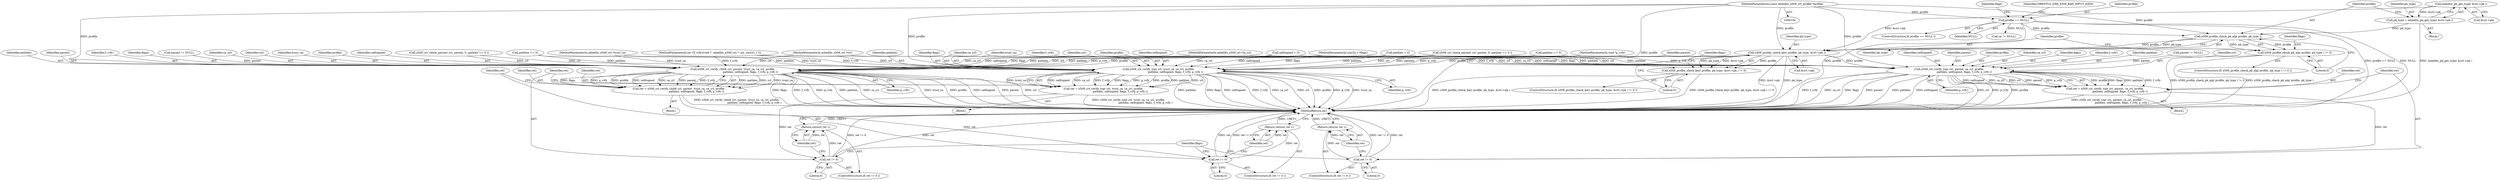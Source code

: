 digraph "1_mbedtls_d15795acd5074e0b44e71f7ede8bdfe1b48591fc@pointer" {
"1000325" [label="(Call,x509_profile_check_pk_alg( profile, pk_type ))"];
"1000132" [label="(Call,profile == NULL)"];
"1000108" [label="(MethodParameterIn,const mbedtls_x509_crt_profile *profile)"];
"1000316" [label="(Call,pk_type = mbedtls_pk_get_type( &crt->pk ))"];
"1000318" [label="(Call,mbedtls_pk_get_type( &crt->pk ))"];
"1000324" [label="(Call,x509_profile_check_pk_alg( profile, pk_type ) != 0)"];
"1000335" [label="(Call,x509_profile_check_key( profile, pk_type, &crt->pk ))"];
"1000334" [label="(Call,x509_profile_check_key( profile, pk_type, &crt->pk ) != 0)"];
"1000378" [label="(Call,x509_crt_verify_top( crt, parent, ca_crl, profile,\n                                    pathlen, selfsigned, flags, f_vrfy, p_vrfy ))"];
"1000376" [label="(Call,ret = x509_crt_verify_top( crt, parent, ca_crl, profile,\n                                    pathlen, selfsigned, flags, f_vrfy, p_vrfy ))"];
"1000389" [label="(Call,ret != 0)"];
"1000392" [label="(Return,return( ret );)"];
"1000428" [label="(Call,x509_crt_verify_child( crt, parent, trust_ca, ca_crl, profile,\n                                          pathlen, selfsigned, flags, f_vrfy, p_vrfy ))"];
"1000426" [label="(Call,ret = x509_crt_verify_child( crt, parent, trust_ca, ca_crl, profile,\n                                          pathlen, selfsigned, flags, f_vrfy, p_vrfy ))"];
"1000440" [label="(Call,ret != 0)"];
"1000443" [label="(Return,return( ret );)"];
"1000449" [label="(Call,x509_crt_verify_top( crt, trust_ca, ca_crl, profile,\n                                        pathlen, selfsigned, flags, f_vrfy, p_vrfy ))"];
"1000447" [label="(Call,ret = x509_crt_verify_top( crt, trust_ca, ca_crl, profile,\n                                        pathlen, selfsigned, flags, f_vrfy, p_vrfy ))"];
"1000460" [label="(Call,ret != 0)"];
"1000463" [label="(Return,return( ret );)"];
"1000461" [label="(Identifier,ret)"];
"1000422" [label="(Call,parent != NULL)"];
"1000393" [label="(Identifier,ret)"];
"1000384" [label="(Identifier,selfsigned)"];
"1000378" [label="(Call,x509_crt_verify_top( crt, parent, ca_crl, profile,\n                                    pathlen, selfsigned, flags, f_vrfy, p_vrfy ))"];
"1000392" [label="(Return,return( ret );)"];
"1000448" [label="(Identifier,ret)"];
"1000435" [label="(Identifier,selfsigned)"];
"1000107" [label="(MethodParameterIn,mbedtls_x509_crl *ca_crl)"];
"1000437" [label="(Identifier,f_vrfy)"];
"1000377" [label="(Identifier,ret)"];
"1000345" [label="(Identifier,flags)"];
"1000134" [label="(Identifier,NULL)"];
"1000391" [label="(Literal,0)"];
"1000439" [label="(ControlStructure,if( ret != 0 ))"];
"1000390" [label="(Identifier,ret)"];
"1000440" [label="(Call,ret != 0)"];
"1000366" [label="(Call,pathlen == 0)"];
"1000426" [label="(Call,ret = x509_crt_verify_child( crt, parent, trust_ca, ca_crl, profile,\n                                          pathlen, selfsigned, flags, f_vrfy, p_vrfy ))"];
"1000349" [label="(Identifier,parent)"];
"1000327" [label="(Identifier,pk_type)"];
"1000463" [label="(Return,return( ret );)"];
"1000438" [label="(Identifier,p_vrfy)"];
"1000436" [label="(Identifier,flags)"];
"1000380" [label="(Identifier,parent)"];
"1000434" [label="(Identifier,pathlen)"];
"1000449" [label="(Call,x509_crt_verify_top( crt, trust_ca, ca_crl, profile,\n                                        pathlen, selfsigned, flags, f_vrfy, p_vrfy ))"];
"1000382" [label="(Identifier,profile)"];
"1000454" [label="(Identifier,pathlen)"];
"1000430" [label="(Identifier,parent)"];
"1000142" [label="(Call,cn != NULL)"];
"1000132" [label="(Call,profile == NULL)"];
"1000328" [label="(Literal,0)"];
"1000376" [label="(Call,ret = x509_crt_verify_top( crt, parent, ca_crl, profile,\n                                    pathlen, selfsigned, flags, f_vrfy, p_vrfy ))"];
"1000456" [label="(Identifier,flags)"];
"1000464" [label="(Identifier,ret)"];
"1000468" [label="(Identifier,flags)"];
"1000131" [label="(ControlStructure,if( profile == NULL ))"];
"1000318" [label="(Call,mbedtls_pk_get_type( &crt->pk ))"];
"1000412" [label="(Call,x509_crt_check_parent( crt, parent, 0, pathlen == 0 ))"];
"1000323" [label="(ControlStructure,if( x509_profile_check_pk_alg( profile, pk_type ) != 0 ))"];
"1000427" [label="(Identifier,ret)"];
"1000432" [label="(Identifier,ca_crl)"];
"1000381" [label="(Identifier,ca_crl)"];
"1000385" [label="(Identifier,flags)"];
"1000375" [label="(Block,)"];
"1000452" [label="(Identifier,ca_crl)"];
"1000139" [label="(Identifier,flags)"];
"1000333" [label="(ControlStructure,if( x509_profile_check_key( profile, pk_type, &crt->pk ) != 0 ))"];
"1000342" [label="(Literal,0)"];
"1000474" [label="(MethodReturn,int)"];
"1000387" [label="(Identifier,p_vrfy)"];
"1000117" [label="(Call,pathlen = 0)"];
"1000451" [label="(Identifier,trust_ca)"];
"1000324" [label="(Call,x509_profile_check_pk_alg( profile, pk_type ) != 0)"];
"1000457" [label="(Identifier,f_vrfy)"];
"1000111" [label="(MethodParameterIn,int (*f_vrfy)(void *, mbedtls_x509_crt *, int, uint32_t *))"];
"1000317" [label="(Identifier,pk_type)"];
"1000136" [label="(Identifier,MBEDTLS_ERR_X509_BAD_INPUT_DATA)"];
"1000450" [label="(Identifier,crt)"];
"1000458" [label="(Identifier,p_vrfy)"];
"1000338" [label="(Call,&crt->pk)"];
"1000443" [label="(Return,return( ret );)"];
"1000121" [label="(Call,selfsigned = 0)"];
"1000110" [label="(MethodParameterIn,uint32_t *flags)"];
"1000429" [label="(Identifier,crt)"];
"1000112" [label="(MethodParameterIn,void *p_vrfy)"];
"1000325" [label="(Call,x509_profile_check_pk_alg( profile, pk_type ))"];
"1000453" [label="(Identifier,profile)"];
"1000431" [label="(Identifier,trust_ca)"];
"1000446" [label="(Block,)"];
"1000460" [label="(Call,ret != 0)"];
"1000388" [label="(ControlStructure,if( ret != 0 ))"];
"1000459" [label="(ControlStructure,if( ret != 0 ))"];
"1000326" [label="(Identifier,profile)"];
"1000331" [label="(Identifier,flags)"];
"1000386" [label="(Identifier,f_vrfy)"];
"1000433" [label="(Identifier,profile)"];
"1000425" [label="(Block,)"];
"1000108" [label="(MethodParameterIn,const mbedtls_x509_crt_profile *profile)"];
"1000416" [label="(Call,pathlen == 0)"];
"1000447" [label="(Call,ret = x509_crt_verify_top( crt, trust_ca, ca_crl, profile,\n                                        pathlen, selfsigned, flags, f_vrfy, p_vrfy ))"];
"1000334" [label="(Call,x509_profile_check_key( profile, pk_type, &crt->pk ) != 0)"];
"1000444" [label="(Identifier,ret)"];
"1000383" [label="(Identifier,pathlen)"];
"1000133" [label="(Identifier,profile)"];
"1000389" [label="(Call,ret != 0)"];
"1000372" [label="(Call,parent != NULL)"];
"1000113" [label="(Block,)"];
"1000462" [label="(Literal,0)"];
"1000428" [label="(Call,x509_crt_verify_child( crt, parent, trust_ca, ca_crl, profile,\n                                          pathlen, selfsigned, flags, f_vrfy, p_vrfy ))"];
"1000335" [label="(Call,x509_profile_check_key( profile, pk_type, &crt->pk ))"];
"1000337" [label="(Identifier,pk_type)"];
"1000442" [label="(Literal,0)"];
"1000379" [label="(Identifier,crt)"];
"1000105" [label="(MethodParameterIn,mbedtls_x509_crt *crt)"];
"1000316" [label="(Call,pk_type = mbedtls_pk_get_type( &crt->pk ))"];
"1000319" [label="(Call,&crt->pk)"];
"1000336" [label="(Identifier,profile)"];
"1000106" [label="(MethodParameterIn,mbedtls_x509_crt *trust_ca)"];
"1000362" [label="(Call,x509_crt_check_parent( crt, parent, 0, pathlen == 0 ))"];
"1000441" [label="(Identifier,ret)"];
"1000455" [label="(Identifier,selfsigned)"];
"1000325" -> "1000324"  [label="AST: "];
"1000325" -> "1000327"  [label="CFG: "];
"1000326" -> "1000325"  [label="AST: "];
"1000327" -> "1000325"  [label="AST: "];
"1000328" -> "1000325"  [label="CFG: "];
"1000325" -> "1000324"  [label="DDG: profile"];
"1000325" -> "1000324"  [label="DDG: pk_type"];
"1000132" -> "1000325"  [label="DDG: profile"];
"1000108" -> "1000325"  [label="DDG: profile"];
"1000316" -> "1000325"  [label="DDG: pk_type"];
"1000325" -> "1000335"  [label="DDG: profile"];
"1000325" -> "1000335"  [label="DDG: pk_type"];
"1000132" -> "1000131"  [label="AST: "];
"1000132" -> "1000134"  [label="CFG: "];
"1000133" -> "1000132"  [label="AST: "];
"1000134" -> "1000132"  [label="AST: "];
"1000136" -> "1000132"  [label="CFG: "];
"1000139" -> "1000132"  [label="CFG: "];
"1000132" -> "1000474"  [label="DDG: profile == NULL"];
"1000132" -> "1000474"  [label="DDG: NULL"];
"1000132" -> "1000474"  [label="DDG: profile"];
"1000108" -> "1000132"  [label="DDG: profile"];
"1000132" -> "1000142"  [label="DDG: NULL"];
"1000108" -> "1000104"  [label="AST: "];
"1000108" -> "1000474"  [label="DDG: profile"];
"1000108" -> "1000335"  [label="DDG: profile"];
"1000108" -> "1000378"  [label="DDG: profile"];
"1000108" -> "1000428"  [label="DDG: profile"];
"1000108" -> "1000449"  [label="DDG: profile"];
"1000316" -> "1000113"  [label="AST: "];
"1000316" -> "1000318"  [label="CFG: "];
"1000317" -> "1000316"  [label="AST: "];
"1000318" -> "1000316"  [label="AST: "];
"1000326" -> "1000316"  [label="CFG: "];
"1000316" -> "1000474"  [label="DDG: mbedtls_pk_get_type( &crt->pk )"];
"1000318" -> "1000316"  [label="DDG: &crt->pk"];
"1000318" -> "1000319"  [label="CFG: "];
"1000319" -> "1000318"  [label="AST: "];
"1000318" -> "1000335"  [label="DDG: &crt->pk"];
"1000324" -> "1000323"  [label="AST: "];
"1000324" -> "1000328"  [label="CFG: "];
"1000328" -> "1000324"  [label="AST: "];
"1000331" -> "1000324"  [label="CFG: "];
"1000336" -> "1000324"  [label="CFG: "];
"1000324" -> "1000474"  [label="DDG: x509_profile_check_pk_alg( profile, pk_type ) != 0"];
"1000324" -> "1000474"  [label="DDG: x509_profile_check_pk_alg( profile, pk_type )"];
"1000335" -> "1000334"  [label="AST: "];
"1000335" -> "1000338"  [label="CFG: "];
"1000336" -> "1000335"  [label="AST: "];
"1000337" -> "1000335"  [label="AST: "];
"1000338" -> "1000335"  [label="AST: "];
"1000342" -> "1000335"  [label="CFG: "];
"1000335" -> "1000474"  [label="DDG: &crt->pk"];
"1000335" -> "1000474"  [label="DDG: pk_type"];
"1000335" -> "1000334"  [label="DDG: profile"];
"1000335" -> "1000334"  [label="DDG: pk_type"];
"1000335" -> "1000334"  [label="DDG: &crt->pk"];
"1000335" -> "1000378"  [label="DDG: profile"];
"1000335" -> "1000428"  [label="DDG: profile"];
"1000335" -> "1000449"  [label="DDG: profile"];
"1000334" -> "1000333"  [label="AST: "];
"1000334" -> "1000342"  [label="CFG: "];
"1000342" -> "1000334"  [label="AST: "];
"1000345" -> "1000334"  [label="CFG: "];
"1000349" -> "1000334"  [label="CFG: "];
"1000334" -> "1000474"  [label="DDG: x509_profile_check_key( profile, pk_type, &crt->pk ) != 0"];
"1000334" -> "1000474"  [label="DDG: x509_profile_check_key( profile, pk_type, &crt->pk )"];
"1000378" -> "1000376"  [label="AST: "];
"1000378" -> "1000387"  [label="CFG: "];
"1000379" -> "1000378"  [label="AST: "];
"1000380" -> "1000378"  [label="AST: "];
"1000381" -> "1000378"  [label="AST: "];
"1000382" -> "1000378"  [label="AST: "];
"1000383" -> "1000378"  [label="AST: "];
"1000384" -> "1000378"  [label="AST: "];
"1000385" -> "1000378"  [label="AST: "];
"1000386" -> "1000378"  [label="AST: "];
"1000387" -> "1000378"  [label="AST: "];
"1000376" -> "1000378"  [label="CFG: "];
"1000378" -> "1000474"  [label="DDG: pathlen"];
"1000378" -> "1000474"  [label="DDG: selfsigned"];
"1000378" -> "1000474"  [label="DDG: parent"];
"1000378" -> "1000474"  [label="DDG: crt"];
"1000378" -> "1000474"  [label="DDG: p_vrfy"];
"1000378" -> "1000474"  [label="DDG: profile"];
"1000378" -> "1000474"  [label="DDG: f_vrfy"];
"1000378" -> "1000474"  [label="DDG: ca_crl"];
"1000378" -> "1000474"  [label="DDG: flags"];
"1000378" -> "1000376"  [label="DDG: profile"];
"1000378" -> "1000376"  [label="DDG: flags"];
"1000378" -> "1000376"  [label="DDG: pathlen"];
"1000378" -> "1000376"  [label="DDG: f_vrfy"];
"1000378" -> "1000376"  [label="DDG: selfsigned"];
"1000378" -> "1000376"  [label="DDG: ca_crl"];
"1000378" -> "1000376"  [label="DDG: crt"];
"1000378" -> "1000376"  [label="DDG: parent"];
"1000378" -> "1000376"  [label="DDG: p_vrfy"];
"1000362" -> "1000378"  [label="DDG: crt"];
"1000105" -> "1000378"  [label="DDG: crt"];
"1000372" -> "1000378"  [label="DDG: parent"];
"1000107" -> "1000378"  [label="DDG: ca_crl"];
"1000117" -> "1000378"  [label="DDG: pathlen"];
"1000366" -> "1000378"  [label="DDG: pathlen"];
"1000121" -> "1000378"  [label="DDG: selfsigned"];
"1000110" -> "1000378"  [label="DDG: flags"];
"1000111" -> "1000378"  [label="DDG: f_vrfy"];
"1000112" -> "1000378"  [label="DDG: p_vrfy"];
"1000376" -> "1000375"  [label="AST: "];
"1000377" -> "1000376"  [label="AST: "];
"1000390" -> "1000376"  [label="CFG: "];
"1000376" -> "1000474"  [label="DDG: x509_crt_verify_top( crt, parent, ca_crl, profile,\n                                    pathlen, selfsigned, flags, f_vrfy, p_vrfy )"];
"1000376" -> "1000389"  [label="DDG: ret"];
"1000389" -> "1000388"  [label="AST: "];
"1000389" -> "1000391"  [label="CFG: "];
"1000390" -> "1000389"  [label="AST: "];
"1000391" -> "1000389"  [label="AST: "];
"1000393" -> "1000389"  [label="CFG: "];
"1000468" -> "1000389"  [label="CFG: "];
"1000389" -> "1000474"  [label="DDG: ret != 0"];
"1000389" -> "1000474"  [label="DDG: ret"];
"1000389" -> "1000392"  [label="DDG: ret"];
"1000392" -> "1000388"  [label="AST: "];
"1000392" -> "1000393"  [label="CFG: "];
"1000393" -> "1000392"  [label="AST: "];
"1000474" -> "1000392"  [label="CFG: "];
"1000392" -> "1000474"  [label="DDG: <RET>"];
"1000393" -> "1000392"  [label="DDG: ret"];
"1000428" -> "1000426"  [label="AST: "];
"1000428" -> "1000438"  [label="CFG: "];
"1000429" -> "1000428"  [label="AST: "];
"1000430" -> "1000428"  [label="AST: "];
"1000431" -> "1000428"  [label="AST: "];
"1000432" -> "1000428"  [label="AST: "];
"1000433" -> "1000428"  [label="AST: "];
"1000434" -> "1000428"  [label="AST: "];
"1000435" -> "1000428"  [label="AST: "];
"1000436" -> "1000428"  [label="AST: "];
"1000437" -> "1000428"  [label="AST: "];
"1000438" -> "1000428"  [label="AST: "];
"1000426" -> "1000428"  [label="CFG: "];
"1000428" -> "1000474"  [label="DDG: flags"];
"1000428" -> "1000474"  [label="DDG: f_vrfy"];
"1000428" -> "1000474"  [label="DDG: p_vrfy"];
"1000428" -> "1000474"  [label="DDG: pathlen"];
"1000428" -> "1000474"  [label="DDG: ca_crl"];
"1000428" -> "1000474"  [label="DDG: trust_ca"];
"1000428" -> "1000474"  [label="DDG: profile"];
"1000428" -> "1000474"  [label="DDG: selfsigned"];
"1000428" -> "1000474"  [label="DDG: parent"];
"1000428" -> "1000474"  [label="DDG: crt"];
"1000428" -> "1000426"  [label="DDG: pathlen"];
"1000428" -> "1000426"  [label="DDG: crt"];
"1000428" -> "1000426"  [label="DDG: trust_ca"];
"1000428" -> "1000426"  [label="DDG: flags"];
"1000428" -> "1000426"  [label="DDG: p_vrfy"];
"1000428" -> "1000426"  [label="DDG: profile"];
"1000428" -> "1000426"  [label="DDG: selfsigned"];
"1000428" -> "1000426"  [label="DDG: ca_crl"];
"1000428" -> "1000426"  [label="DDG: parent"];
"1000428" -> "1000426"  [label="DDG: f_vrfy"];
"1000412" -> "1000428"  [label="DDG: crt"];
"1000362" -> "1000428"  [label="DDG: crt"];
"1000105" -> "1000428"  [label="DDG: crt"];
"1000422" -> "1000428"  [label="DDG: parent"];
"1000106" -> "1000428"  [label="DDG: trust_ca"];
"1000107" -> "1000428"  [label="DDG: ca_crl"];
"1000416" -> "1000428"  [label="DDG: pathlen"];
"1000117" -> "1000428"  [label="DDG: pathlen"];
"1000366" -> "1000428"  [label="DDG: pathlen"];
"1000121" -> "1000428"  [label="DDG: selfsigned"];
"1000110" -> "1000428"  [label="DDG: flags"];
"1000111" -> "1000428"  [label="DDG: f_vrfy"];
"1000112" -> "1000428"  [label="DDG: p_vrfy"];
"1000426" -> "1000425"  [label="AST: "];
"1000427" -> "1000426"  [label="AST: "];
"1000441" -> "1000426"  [label="CFG: "];
"1000426" -> "1000474"  [label="DDG: x509_crt_verify_child( crt, parent, trust_ca, ca_crl, profile,\n                                          pathlen, selfsigned, flags, f_vrfy, p_vrfy )"];
"1000426" -> "1000440"  [label="DDG: ret"];
"1000440" -> "1000439"  [label="AST: "];
"1000440" -> "1000442"  [label="CFG: "];
"1000441" -> "1000440"  [label="AST: "];
"1000442" -> "1000440"  [label="AST: "];
"1000444" -> "1000440"  [label="CFG: "];
"1000468" -> "1000440"  [label="CFG: "];
"1000440" -> "1000474"  [label="DDG: ret != 0"];
"1000440" -> "1000474"  [label="DDG: ret"];
"1000440" -> "1000443"  [label="DDG: ret"];
"1000443" -> "1000439"  [label="AST: "];
"1000443" -> "1000444"  [label="CFG: "];
"1000444" -> "1000443"  [label="AST: "];
"1000474" -> "1000443"  [label="CFG: "];
"1000443" -> "1000474"  [label="DDG: <RET>"];
"1000444" -> "1000443"  [label="DDG: ret"];
"1000449" -> "1000447"  [label="AST: "];
"1000449" -> "1000458"  [label="CFG: "];
"1000450" -> "1000449"  [label="AST: "];
"1000451" -> "1000449"  [label="AST: "];
"1000452" -> "1000449"  [label="AST: "];
"1000453" -> "1000449"  [label="AST: "];
"1000454" -> "1000449"  [label="AST: "];
"1000455" -> "1000449"  [label="AST: "];
"1000456" -> "1000449"  [label="AST: "];
"1000457" -> "1000449"  [label="AST: "];
"1000458" -> "1000449"  [label="AST: "];
"1000447" -> "1000449"  [label="CFG: "];
"1000449" -> "1000474"  [label="DDG: selfsigned"];
"1000449" -> "1000474"  [label="DDG: f_vrfy"];
"1000449" -> "1000474"  [label="DDG: crt"];
"1000449" -> "1000474"  [label="DDG: ca_crl"];
"1000449" -> "1000474"  [label="DDG: profile"];
"1000449" -> "1000474"  [label="DDG: p_vrfy"];
"1000449" -> "1000474"  [label="DDG: trust_ca"];
"1000449" -> "1000474"  [label="DDG: pathlen"];
"1000449" -> "1000474"  [label="DDG: flags"];
"1000449" -> "1000447"  [label="DDG: selfsigned"];
"1000449" -> "1000447"  [label="DDG: ca_crl"];
"1000449" -> "1000447"  [label="DDG: f_vrfy"];
"1000449" -> "1000447"  [label="DDG: flags"];
"1000449" -> "1000447"  [label="DDG: p_vrfy"];
"1000449" -> "1000447"  [label="DDG: profile"];
"1000449" -> "1000447"  [label="DDG: pathlen"];
"1000449" -> "1000447"  [label="DDG: crt"];
"1000449" -> "1000447"  [label="DDG: trust_ca"];
"1000412" -> "1000449"  [label="DDG: crt"];
"1000362" -> "1000449"  [label="DDG: crt"];
"1000105" -> "1000449"  [label="DDG: crt"];
"1000106" -> "1000449"  [label="DDG: trust_ca"];
"1000107" -> "1000449"  [label="DDG: ca_crl"];
"1000416" -> "1000449"  [label="DDG: pathlen"];
"1000117" -> "1000449"  [label="DDG: pathlen"];
"1000366" -> "1000449"  [label="DDG: pathlen"];
"1000121" -> "1000449"  [label="DDG: selfsigned"];
"1000110" -> "1000449"  [label="DDG: flags"];
"1000111" -> "1000449"  [label="DDG: f_vrfy"];
"1000112" -> "1000449"  [label="DDG: p_vrfy"];
"1000447" -> "1000446"  [label="AST: "];
"1000448" -> "1000447"  [label="AST: "];
"1000461" -> "1000447"  [label="CFG: "];
"1000447" -> "1000474"  [label="DDG: x509_crt_verify_top( crt, trust_ca, ca_crl, profile,\n                                        pathlen, selfsigned, flags, f_vrfy, p_vrfy )"];
"1000447" -> "1000460"  [label="DDG: ret"];
"1000460" -> "1000459"  [label="AST: "];
"1000460" -> "1000462"  [label="CFG: "];
"1000461" -> "1000460"  [label="AST: "];
"1000462" -> "1000460"  [label="AST: "];
"1000464" -> "1000460"  [label="CFG: "];
"1000468" -> "1000460"  [label="CFG: "];
"1000460" -> "1000474"  [label="DDG: ret != 0"];
"1000460" -> "1000474"  [label="DDG: ret"];
"1000460" -> "1000463"  [label="DDG: ret"];
"1000463" -> "1000459"  [label="AST: "];
"1000463" -> "1000464"  [label="CFG: "];
"1000464" -> "1000463"  [label="AST: "];
"1000474" -> "1000463"  [label="CFG: "];
"1000463" -> "1000474"  [label="DDG: <RET>"];
"1000464" -> "1000463"  [label="DDG: ret"];
}

